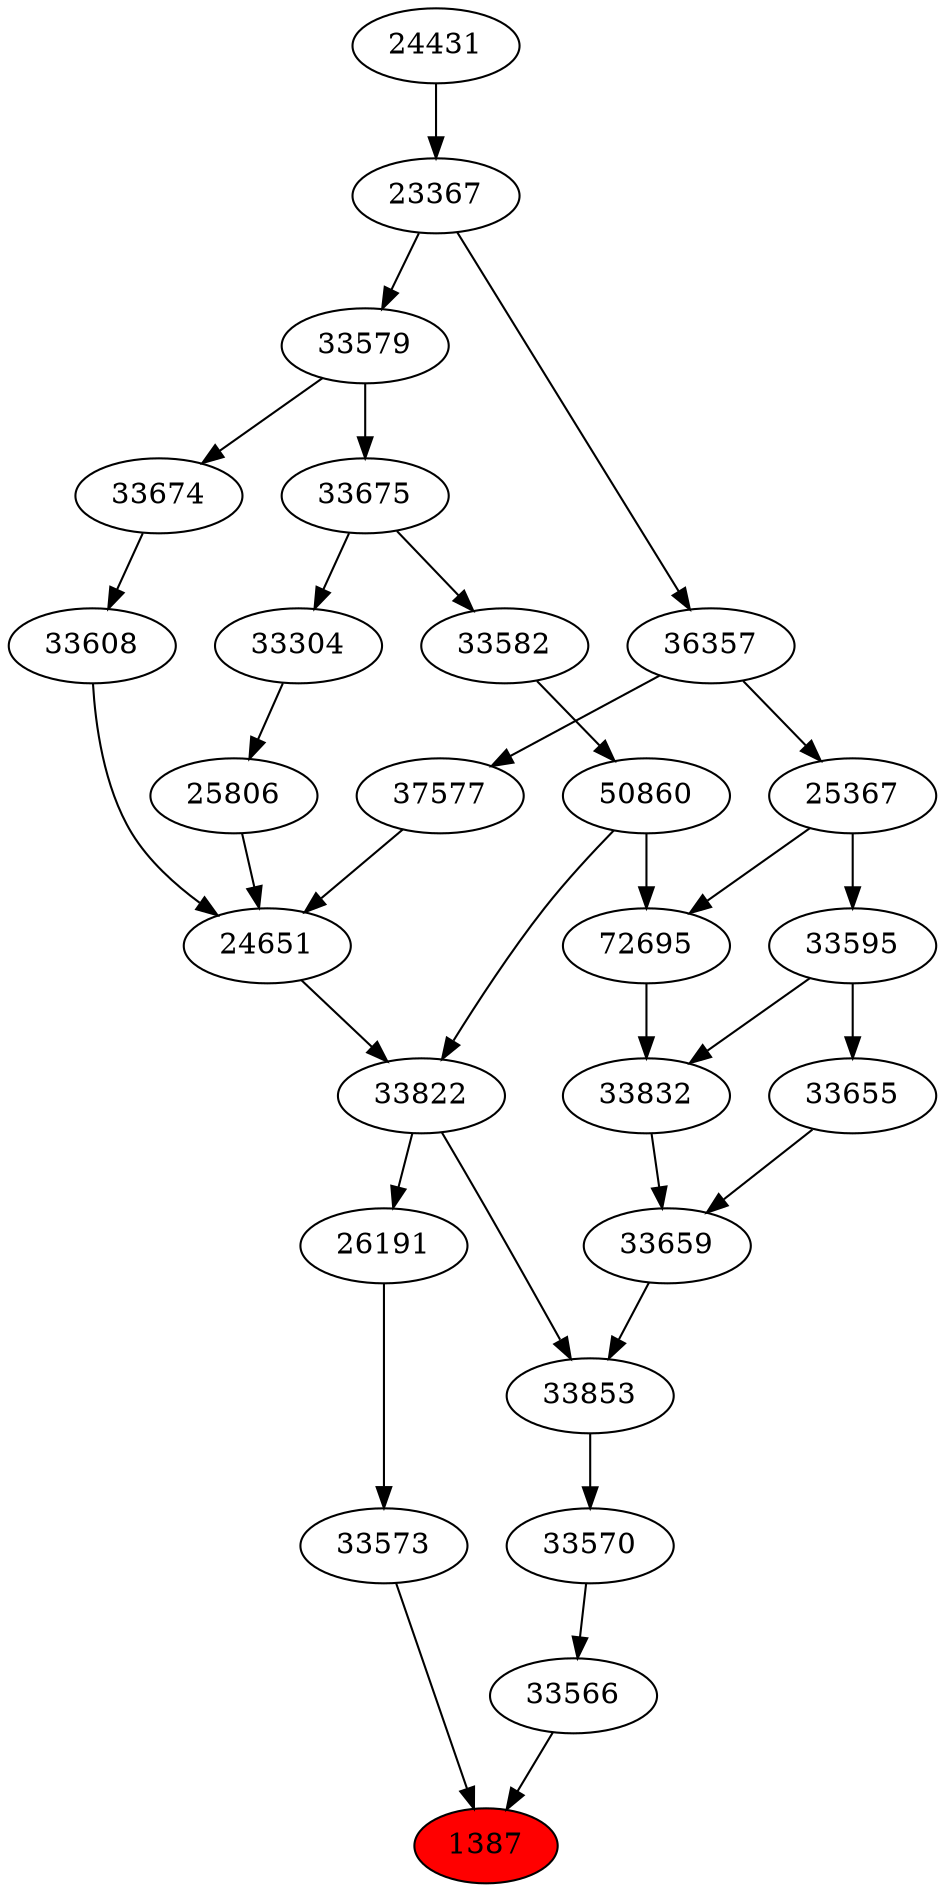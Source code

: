 strict digraph{ 
1387 [label="1387" fillcolor=red style=filled]
33566 -> 1387
33573 -> 1387
33566 [label="33566"]
33570 -> 33566
33573 [label="33573"]
26191 -> 33573
33570 [label="33570"]
33853 -> 33570
26191 [label="26191"]
33822 -> 26191
33853 [label="33853"]
33659 -> 33853
33822 -> 33853
33822 [label="33822"]
24651 -> 33822
50860 -> 33822
33659 [label="33659"]
33655 -> 33659
33832 -> 33659
24651 [label="24651"]
25806 -> 24651
33608 -> 24651
37577 -> 24651
50860 [label="50860"]
33582 -> 50860
33655 [label="33655"]
33595 -> 33655
33832 [label="33832"]
72695 -> 33832
33595 -> 33832
25806 [label="25806"]
33304 -> 25806
33608 [label="33608"]
33674 -> 33608
37577 [label="37577"]
36357 -> 37577
33582 [label="33582"]
33675 -> 33582
33595 [label="33595"]
25367 -> 33595
72695 [label="72695"]
50860 -> 72695
25367 -> 72695
33304 [label="33304"]
33675 -> 33304
33674 [label="33674"]
33579 -> 33674
36357 [label="36357"]
23367 -> 36357
33675 [label="33675"]
33579 -> 33675
25367 [label="25367"]
36357 -> 25367
33579 [label="33579"]
23367 -> 33579
23367 [label="23367"]
24431 -> 23367
24431 [label="24431"]
}